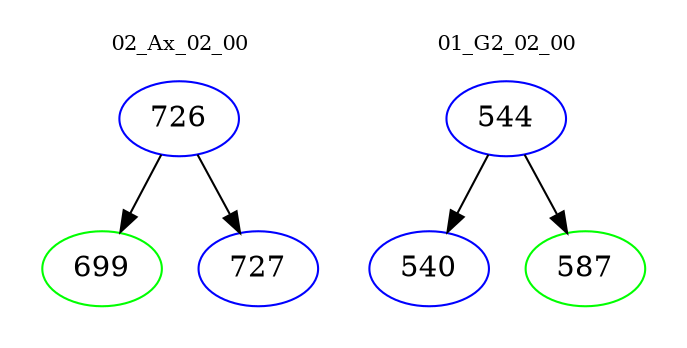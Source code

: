 digraph{
subgraph cluster_0 {
color = white
label = "02_Ax_02_00";
fontsize=10;
T0_726 [label="726", color="blue"]
T0_726 -> T0_699 [color="black"]
T0_699 [label="699", color="green"]
T0_726 -> T0_727 [color="black"]
T0_727 [label="727", color="blue"]
}
subgraph cluster_1 {
color = white
label = "01_G2_02_00";
fontsize=10;
T1_544 [label="544", color="blue"]
T1_544 -> T1_540 [color="black"]
T1_540 [label="540", color="blue"]
T1_544 -> T1_587 [color="black"]
T1_587 [label="587", color="green"]
}
}
